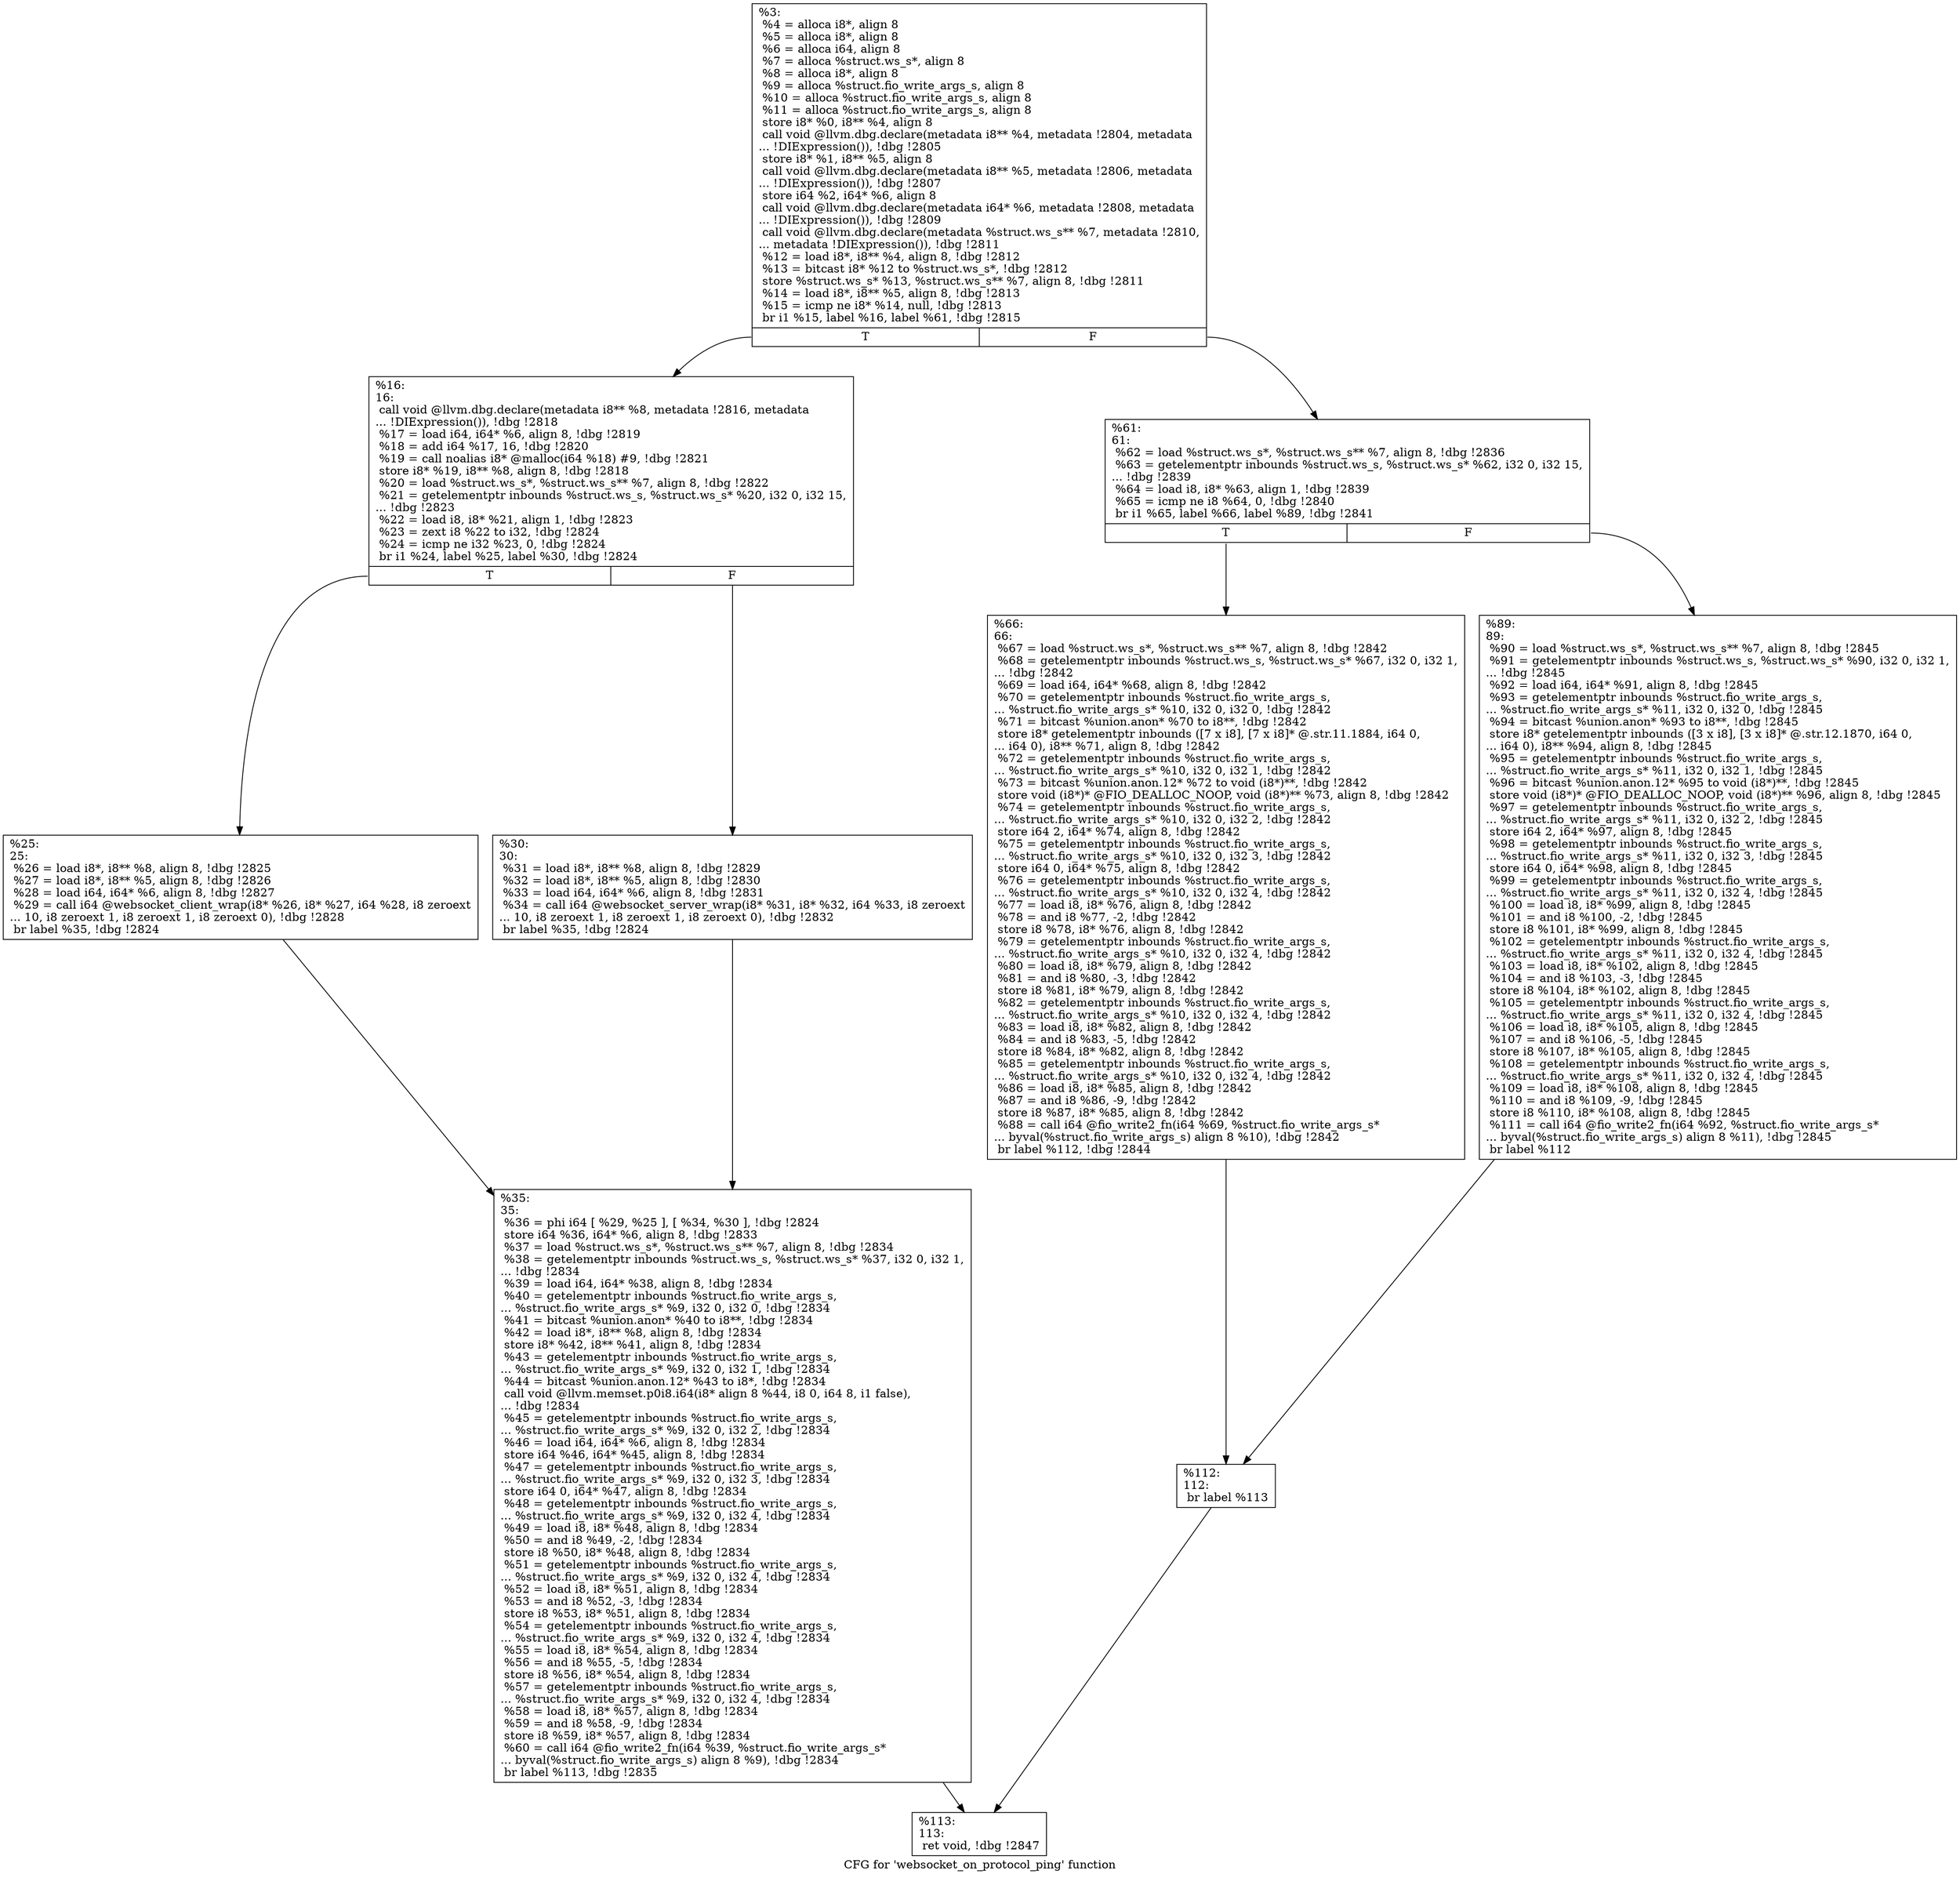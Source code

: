 digraph "CFG for 'websocket_on_protocol_ping' function" {
	label="CFG for 'websocket_on_protocol_ping' function";

	Node0x5568525c54d0 [shape=record,label="{%3:\l  %4 = alloca i8*, align 8\l  %5 = alloca i8*, align 8\l  %6 = alloca i64, align 8\l  %7 = alloca %struct.ws_s*, align 8\l  %8 = alloca i8*, align 8\l  %9 = alloca %struct.fio_write_args_s, align 8\l  %10 = alloca %struct.fio_write_args_s, align 8\l  %11 = alloca %struct.fio_write_args_s, align 8\l  store i8* %0, i8** %4, align 8\l  call void @llvm.dbg.declare(metadata i8** %4, metadata !2804, metadata\l... !DIExpression()), !dbg !2805\l  store i8* %1, i8** %5, align 8\l  call void @llvm.dbg.declare(metadata i8** %5, metadata !2806, metadata\l... !DIExpression()), !dbg !2807\l  store i64 %2, i64* %6, align 8\l  call void @llvm.dbg.declare(metadata i64* %6, metadata !2808, metadata\l... !DIExpression()), !dbg !2809\l  call void @llvm.dbg.declare(metadata %struct.ws_s** %7, metadata !2810,\l... metadata !DIExpression()), !dbg !2811\l  %12 = load i8*, i8** %4, align 8, !dbg !2812\l  %13 = bitcast i8* %12 to %struct.ws_s*, !dbg !2812\l  store %struct.ws_s* %13, %struct.ws_s** %7, align 8, !dbg !2811\l  %14 = load i8*, i8** %5, align 8, !dbg !2813\l  %15 = icmp ne i8* %14, null, !dbg !2813\l  br i1 %15, label %16, label %61, !dbg !2815\l|{<s0>T|<s1>F}}"];
	Node0x5568525c54d0:s0 -> Node0x5568525c5ff0;
	Node0x5568525c54d0:s1 -> Node0x5568525c6130;
	Node0x5568525c5ff0 [shape=record,label="{%16:\l16:                                               \l  call void @llvm.dbg.declare(metadata i8** %8, metadata !2816, metadata\l... !DIExpression()), !dbg !2818\l  %17 = load i64, i64* %6, align 8, !dbg !2819\l  %18 = add i64 %17, 16, !dbg !2820\l  %19 = call noalias i8* @malloc(i64 %18) #9, !dbg !2821\l  store i8* %19, i8** %8, align 8, !dbg !2818\l  %20 = load %struct.ws_s*, %struct.ws_s** %7, align 8, !dbg !2822\l  %21 = getelementptr inbounds %struct.ws_s, %struct.ws_s* %20, i32 0, i32 15,\l... !dbg !2823\l  %22 = load i8, i8* %21, align 1, !dbg !2823\l  %23 = zext i8 %22 to i32, !dbg !2824\l  %24 = icmp ne i32 %23, 0, !dbg !2824\l  br i1 %24, label %25, label %30, !dbg !2824\l|{<s0>T|<s1>F}}"];
	Node0x5568525c5ff0:s0 -> Node0x5568525c6040;
	Node0x5568525c5ff0:s1 -> Node0x5568525c6090;
	Node0x5568525c6040 [shape=record,label="{%25:\l25:                                               \l  %26 = load i8*, i8** %8, align 8, !dbg !2825\l  %27 = load i8*, i8** %5, align 8, !dbg !2826\l  %28 = load i64, i64* %6, align 8, !dbg !2827\l  %29 = call i64 @websocket_client_wrap(i8* %26, i8* %27, i64 %28, i8 zeroext\l... 10, i8 zeroext 1, i8 zeroext 1, i8 zeroext 0), !dbg !2828\l  br label %35, !dbg !2824\l}"];
	Node0x5568525c6040 -> Node0x5568525c60e0;
	Node0x5568525c6090 [shape=record,label="{%30:\l30:                                               \l  %31 = load i8*, i8** %8, align 8, !dbg !2829\l  %32 = load i8*, i8** %5, align 8, !dbg !2830\l  %33 = load i64, i64* %6, align 8, !dbg !2831\l  %34 = call i64 @websocket_server_wrap(i8* %31, i8* %32, i64 %33, i8 zeroext\l... 10, i8 zeroext 1, i8 zeroext 1, i8 zeroext 0), !dbg !2832\l  br label %35, !dbg !2824\l}"];
	Node0x5568525c6090 -> Node0x5568525c60e0;
	Node0x5568525c60e0 [shape=record,label="{%35:\l35:                                               \l  %36 = phi i64 [ %29, %25 ], [ %34, %30 ], !dbg !2824\l  store i64 %36, i64* %6, align 8, !dbg !2833\l  %37 = load %struct.ws_s*, %struct.ws_s** %7, align 8, !dbg !2834\l  %38 = getelementptr inbounds %struct.ws_s, %struct.ws_s* %37, i32 0, i32 1,\l... !dbg !2834\l  %39 = load i64, i64* %38, align 8, !dbg !2834\l  %40 = getelementptr inbounds %struct.fio_write_args_s,\l... %struct.fio_write_args_s* %9, i32 0, i32 0, !dbg !2834\l  %41 = bitcast %union.anon* %40 to i8**, !dbg !2834\l  %42 = load i8*, i8** %8, align 8, !dbg !2834\l  store i8* %42, i8** %41, align 8, !dbg !2834\l  %43 = getelementptr inbounds %struct.fio_write_args_s,\l... %struct.fio_write_args_s* %9, i32 0, i32 1, !dbg !2834\l  %44 = bitcast %union.anon.12* %43 to i8*, !dbg !2834\l  call void @llvm.memset.p0i8.i64(i8* align 8 %44, i8 0, i64 8, i1 false),\l... !dbg !2834\l  %45 = getelementptr inbounds %struct.fio_write_args_s,\l... %struct.fio_write_args_s* %9, i32 0, i32 2, !dbg !2834\l  %46 = load i64, i64* %6, align 8, !dbg !2834\l  store i64 %46, i64* %45, align 8, !dbg !2834\l  %47 = getelementptr inbounds %struct.fio_write_args_s,\l... %struct.fio_write_args_s* %9, i32 0, i32 3, !dbg !2834\l  store i64 0, i64* %47, align 8, !dbg !2834\l  %48 = getelementptr inbounds %struct.fio_write_args_s,\l... %struct.fio_write_args_s* %9, i32 0, i32 4, !dbg !2834\l  %49 = load i8, i8* %48, align 8, !dbg !2834\l  %50 = and i8 %49, -2, !dbg !2834\l  store i8 %50, i8* %48, align 8, !dbg !2834\l  %51 = getelementptr inbounds %struct.fio_write_args_s,\l... %struct.fio_write_args_s* %9, i32 0, i32 4, !dbg !2834\l  %52 = load i8, i8* %51, align 8, !dbg !2834\l  %53 = and i8 %52, -3, !dbg !2834\l  store i8 %53, i8* %51, align 8, !dbg !2834\l  %54 = getelementptr inbounds %struct.fio_write_args_s,\l... %struct.fio_write_args_s* %9, i32 0, i32 4, !dbg !2834\l  %55 = load i8, i8* %54, align 8, !dbg !2834\l  %56 = and i8 %55, -5, !dbg !2834\l  store i8 %56, i8* %54, align 8, !dbg !2834\l  %57 = getelementptr inbounds %struct.fio_write_args_s,\l... %struct.fio_write_args_s* %9, i32 0, i32 4, !dbg !2834\l  %58 = load i8, i8* %57, align 8, !dbg !2834\l  %59 = and i8 %58, -9, !dbg !2834\l  store i8 %59, i8* %57, align 8, !dbg !2834\l  %60 = call i64 @fio_write2_fn(i64 %39, %struct.fio_write_args_s*\l... byval(%struct.fio_write_args_s) align 8 %9), !dbg !2834\l  br label %113, !dbg !2835\l}"];
	Node0x5568525c60e0 -> Node0x5568525c6270;
	Node0x5568525c6130 [shape=record,label="{%61:\l61:                                               \l  %62 = load %struct.ws_s*, %struct.ws_s** %7, align 8, !dbg !2836\l  %63 = getelementptr inbounds %struct.ws_s, %struct.ws_s* %62, i32 0, i32 15,\l... !dbg !2839\l  %64 = load i8, i8* %63, align 1, !dbg !2839\l  %65 = icmp ne i8 %64, 0, !dbg !2840\l  br i1 %65, label %66, label %89, !dbg !2841\l|{<s0>T|<s1>F}}"];
	Node0x5568525c6130:s0 -> Node0x5568525c6180;
	Node0x5568525c6130:s1 -> Node0x5568525c61d0;
	Node0x5568525c6180 [shape=record,label="{%66:\l66:                                               \l  %67 = load %struct.ws_s*, %struct.ws_s** %7, align 8, !dbg !2842\l  %68 = getelementptr inbounds %struct.ws_s, %struct.ws_s* %67, i32 0, i32 1,\l... !dbg !2842\l  %69 = load i64, i64* %68, align 8, !dbg !2842\l  %70 = getelementptr inbounds %struct.fio_write_args_s,\l... %struct.fio_write_args_s* %10, i32 0, i32 0, !dbg !2842\l  %71 = bitcast %union.anon* %70 to i8**, !dbg !2842\l  store i8* getelementptr inbounds ([7 x i8], [7 x i8]* @.str.11.1884, i64 0,\l... i64 0), i8** %71, align 8, !dbg !2842\l  %72 = getelementptr inbounds %struct.fio_write_args_s,\l... %struct.fio_write_args_s* %10, i32 0, i32 1, !dbg !2842\l  %73 = bitcast %union.anon.12* %72 to void (i8*)**, !dbg !2842\l  store void (i8*)* @FIO_DEALLOC_NOOP, void (i8*)** %73, align 8, !dbg !2842\l  %74 = getelementptr inbounds %struct.fio_write_args_s,\l... %struct.fio_write_args_s* %10, i32 0, i32 2, !dbg !2842\l  store i64 2, i64* %74, align 8, !dbg !2842\l  %75 = getelementptr inbounds %struct.fio_write_args_s,\l... %struct.fio_write_args_s* %10, i32 0, i32 3, !dbg !2842\l  store i64 0, i64* %75, align 8, !dbg !2842\l  %76 = getelementptr inbounds %struct.fio_write_args_s,\l... %struct.fio_write_args_s* %10, i32 0, i32 4, !dbg !2842\l  %77 = load i8, i8* %76, align 8, !dbg !2842\l  %78 = and i8 %77, -2, !dbg !2842\l  store i8 %78, i8* %76, align 8, !dbg !2842\l  %79 = getelementptr inbounds %struct.fio_write_args_s,\l... %struct.fio_write_args_s* %10, i32 0, i32 4, !dbg !2842\l  %80 = load i8, i8* %79, align 8, !dbg !2842\l  %81 = and i8 %80, -3, !dbg !2842\l  store i8 %81, i8* %79, align 8, !dbg !2842\l  %82 = getelementptr inbounds %struct.fio_write_args_s,\l... %struct.fio_write_args_s* %10, i32 0, i32 4, !dbg !2842\l  %83 = load i8, i8* %82, align 8, !dbg !2842\l  %84 = and i8 %83, -5, !dbg !2842\l  store i8 %84, i8* %82, align 8, !dbg !2842\l  %85 = getelementptr inbounds %struct.fio_write_args_s,\l... %struct.fio_write_args_s* %10, i32 0, i32 4, !dbg !2842\l  %86 = load i8, i8* %85, align 8, !dbg !2842\l  %87 = and i8 %86, -9, !dbg !2842\l  store i8 %87, i8* %85, align 8, !dbg !2842\l  %88 = call i64 @fio_write2_fn(i64 %69, %struct.fio_write_args_s*\l... byval(%struct.fio_write_args_s) align 8 %10), !dbg !2842\l  br label %112, !dbg !2844\l}"];
	Node0x5568525c6180 -> Node0x5568525c6220;
	Node0x5568525c61d0 [shape=record,label="{%89:\l89:                                               \l  %90 = load %struct.ws_s*, %struct.ws_s** %7, align 8, !dbg !2845\l  %91 = getelementptr inbounds %struct.ws_s, %struct.ws_s* %90, i32 0, i32 1,\l... !dbg !2845\l  %92 = load i64, i64* %91, align 8, !dbg !2845\l  %93 = getelementptr inbounds %struct.fio_write_args_s,\l... %struct.fio_write_args_s* %11, i32 0, i32 0, !dbg !2845\l  %94 = bitcast %union.anon* %93 to i8**, !dbg !2845\l  store i8* getelementptr inbounds ([3 x i8], [3 x i8]* @.str.12.1870, i64 0,\l... i64 0), i8** %94, align 8, !dbg !2845\l  %95 = getelementptr inbounds %struct.fio_write_args_s,\l... %struct.fio_write_args_s* %11, i32 0, i32 1, !dbg !2845\l  %96 = bitcast %union.anon.12* %95 to void (i8*)**, !dbg !2845\l  store void (i8*)* @FIO_DEALLOC_NOOP, void (i8*)** %96, align 8, !dbg !2845\l  %97 = getelementptr inbounds %struct.fio_write_args_s,\l... %struct.fio_write_args_s* %11, i32 0, i32 2, !dbg !2845\l  store i64 2, i64* %97, align 8, !dbg !2845\l  %98 = getelementptr inbounds %struct.fio_write_args_s,\l... %struct.fio_write_args_s* %11, i32 0, i32 3, !dbg !2845\l  store i64 0, i64* %98, align 8, !dbg !2845\l  %99 = getelementptr inbounds %struct.fio_write_args_s,\l... %struct.fio_write_args_s* %11, i32 0, i32 4, !dbg !2845\l  %100 = load i8, i8* %99, align 8, !dbg !2845\l  %101 = and i8 %100, -2, !dbg !2845\l  store i8 %101, i8* %99, align 8, !dbg !2845\l  %102 = getelementptr inbounds %struct.fio_write_args_s,\l... %struct.fio_write_args_s* %11, i32 0, i32 4, !dbg !2845\l  %103 = load i8, i8* %102, align 8, !dbg !2845\l  %104 = and i8 %103, -3, !dbg !2845\l  store i8 %104, i8* %102, align 8, !dbg !2845\l  %105 = getelementptr inbounds %struct.fio_write_args_s,\l... %struct.fio_write_args_s* %11, i32 0, i32 4, !dbg !2845\l  %106 = load i8, i8* %105, align 8, !dbg !2845\l  %107 = and i8 %106, -5, !dbg !2845\l  store i8 %107, i8* %105, align 8, !dbg !2845\l  %108 = getelementptr inbounds %struct.fio_write_args_s,\l... %struct.fio_write_args_s* %11, i32 0, i32 4, !dbg !2845\l  %109 = load i8, i8* %108, align 8, !dbg !2845\l  %110 = and i8 %109, -9, !dbg !2845\l  store i8 %110, i8* %108, align 8, !dbg !2845\l  %111 = call i64 @fio_write2_fn(i64 %92, %struct.fio_write_args_s*\l... byval(%struct.fio_write_args_s) align 8 %11), !dbg !2845\l  br label %112\l}"];
	Node0x5568525c61d0 -> Node0x5568525c6220;
	Node0x5568525c6220 [shape=record,label="{%112:\l112:                                              \l  br label %113\l}"];
	Node0x5568525c6220 -> Node0x5568525c6270;
	Node0x5568525c6270 [shape=record,label="{%113:\l113:                                              \l  ret void, !dbg !2847\l}"];
}
